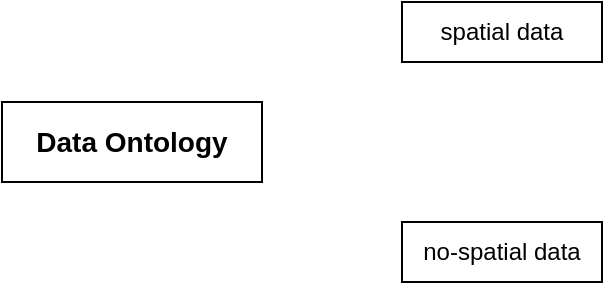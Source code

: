 <mxfile version="14.6.0" type="github">
  <diagram id="Qz8gKT990qur2fdX-tO0" name="Page-1">
    <mxGraphModel dx="868" dy="402" grid="1" gridSize="10" guides="1" tooltips="1" connect="1" arrows="1" fold="1" page="1" pageScale="1" pageWidth="827" pageHeight="1169" math="0" shadow="0">
      <root>
        <mxCell id="0" />
        <mxCell id="1" parent="0" />
        <mxCell id="1N5ncKGWfzu7GIXW67kS-1" value="&lt;font style=&quot;font-size: 14px&quot;&gt;&lt;b&gt;Data Ontology&lt;/b&gt;&lt;/font&gt;" style="rounded=0;whiteSpace=wrap;html=1;fillColor=#FFFFFF;strokeColor=#000000;" vertex="1" parent="1">
          <mxGeometry x="110" y="160" width="130" height="40" as="geometry" />
        </mxCell>
        <mxCell id="1N5ncKGWfzu7GIXW67kS-2" value="spatial data" style="rounded=0;whiteSpace=wrap;html=1;strokeColor=#000000;fillColor=#FFFFFF;" vertex="1" parent="1">
          <mxGeometry x="310" y="110" width="100" height="30" as="geometry" />
        </mxCell>
        <mxCell id="1N5ncKGWfzu7GIXW67kS-3" value="no-spatial data" style="rounded=0;whiteSpace=wrap;html=1;strokeColor=#000000;fillColor=#FFFFFF;" vertex="1" parent="1">
          <mxGeometry x="310" y="220" width="100" height="30" as="geometry" />
        </mxCell>
      </root>
    </mxGraphModel>
  </diagram>
</mxfile>

